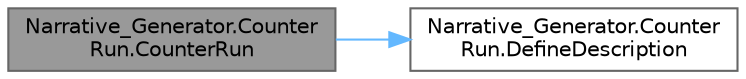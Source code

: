 digraph "Narrative_Generator.CounterRun.CounterRun"
{
 // LATEX_PDF_SIZE
  bgcolor="transparent";
  edge [fontname=Helvetica,fontsize=10,labelfontname=Helvetica,labelfontsize=10];
  node [fontname=Helvetica,fontsize=10,shape=box,height=0.2,width=0.4];
  rankdir="LR";
  Node1 [label="Narrative_Generator.Counter\lRun.CounterRun",height=0.2,width=0.4,color="gray40", fillcolor="grey60", style="filled", fontcolor="black",tooltip="A constructor based only on the state of the story world."];
  Node1 -> Node2 [color="steelblue1",style="solid"];
  Node2 [label="Narrative_Generator.Counter\lRun.DefineDescription",height=0.2,width=0.4,color="grey40", fillcolor="white", style="filled",URL="$class_narrative___generator_1_1_counter_run.html#a84b5930faaa4cf209e2d95d2c7e4140a",tooltip="A method that creates a description of the action."];
}
